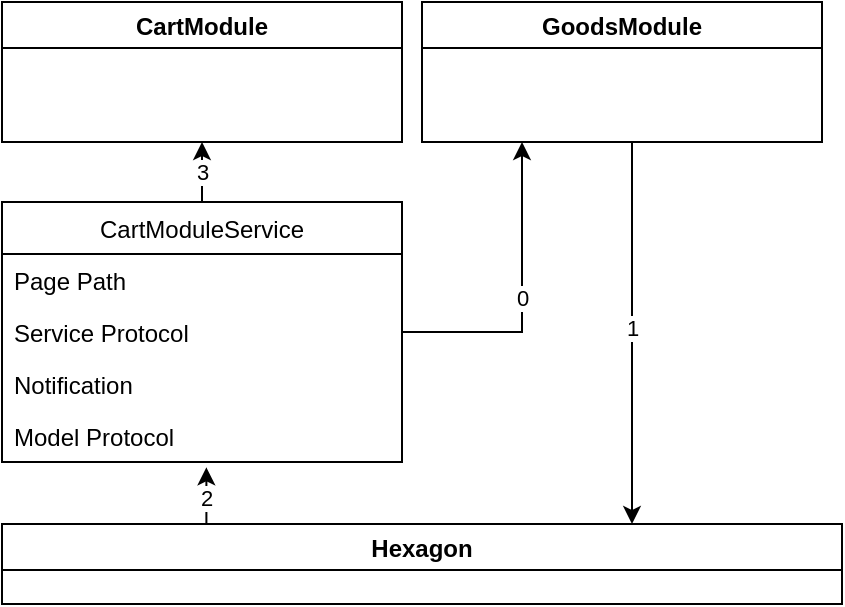 <mxfile version="14.5.4" type="github">
  <diagram id="prtHgNgQTEPvFCAcTncT" name="Page-1">
    <mxGraphModel dx="922" dy="557" grid="1" gridSize="10" guides="1" tooltips="1" connect="1" arrows="1" fold="1" page="1" pageScale="1" pageWidth="827" pageHeight="1169" math="0" shadow="0">
      <root>
        <mxCell id="0" />
        <mxCell id="1" parent="0" />
        <mxCell id="e1Ly5W4bp6qiLQLhUuAz-12" value="3" style="edgeStyle=orthogonalEdgeStyle;rounded=0;orthogonalLoop=1;jettySize=auto;html=1;exitX=0.5;exitY=0;exitDx=0;exitDy=0;entryX=0.5;entryY=1;entryDx=0;entryDy=0;" edge="1" parent="1" source="e1Ly5W4bp6qiLQLhUuAz-1" target="e1Ly5W4bp6qiLQLhUuAz-5">
          <mxGeometry relative="1" as="geometry" />
        </mxCell>
        <mxCell id="e1Ly5W4bp6qiLQLhUuAz-1" value="CartModuleService" style="swimlane;fontStyle=0;childLayout=stackLayout;horizontal=1;startSize=26;fillColor=none;horizontalStack=0;resizeParent=1;resizeParentMax=0;resizeLast=0;collapsible=1;marginBottom=0;" vertex="1" parent="1">
          <mxGeometry x="140" y="410" width="200" height="130" as="geometry" />
        </mxCell>
        <mxCell id="e1Ly5W4bp6qiLQLhUuAz-2" value="Page Path" style="text;strokeColor=none;fillColor=none;align=left;verticalAlign=top;spacingLeft=4;spacingRight=4;overflow=hidden;rotatable=0;points=[[0,0.5],[1,0.5]];portConstraint=eastwest;" vertex="1" parent="e1Ly5W4bp6qiLQLhUuAz-1">
          <mxGeometry y="26" width="200" height="26" as="geometry" />
        </mxCell>
        <mxCell id="e1Ly5W4bp6qiLQLhUuAz-3" value="Service Protocol" style="text;strokeColor=none;fillColor=none;align=left;verticalAlign=top;spacingLeft=4;spacingRight=4;overflow=hidden;rotatable=0;points=[[0,0.5],[1,0.5]];portConstraint=eastwest;" vertex="1" parent="e1Ly5W4bp6qiLQLhUuAz-1">
          <mxGeometry y="52" width="200" height="26" as="geometry" />
        </mxCell>
        <mxCell id="e1Ly5W4bp6qiLQLhUuAz-6" value="Notification" style="text;strokeColor=none;fillColor=none;align=left;verticalAlign=top;spacingLeft=4;spacingRight=4;overflow=hidden;rotatable=0;points=[[0,0.5],[1,0.5]];portConstraint=eastwest;" vertex="1" parent="e1Ly5W4bp6qiLQLhUuAz-1">
          <mxGeometry y="78" width="200" height="26" as="geometry" />
        </mxCell>
        <mxCell id="e1Ly5W4bp6qiLQLhUuAz-4" value="Model Protocol" style="text;strokeColor=none;fillColor=none;align=left;verticalAlign=top;spacingLeft=4;spacingRight=4;overflow=hidden;rotatable=0;points=[[0,0.5],[1,0.5]];portConstraint=eastwest;" vertex="1" parent="e1Ly5W4bp6qiLQLhUuAz-1">
          <mxGeometry y="104" width="200" height="26" as="geometry" />
        </mxCell>
        <mxCell id="e1Ly5W4bp6qiLQLhUuAz-5" value="CartModule" style="swimlane;" vertex="1" parent="1">
          <mxGeometry x="140" y="310" width="200" height="70" as="geometry" />
        </mxCell>
        <mxCell id="e1Ly5W4bp6qiLQLhUuAz-10" value="1" style="edgeStyle=orthogonalEdgeStyle;rounded=0;orthogonalLoop=1;jettySize=auto;html=1;exitX=0.5;exitY=1;exitDx=0;exitDy=0;entryX=0.75;entryY=0;entryDx=0;entryDy=0;" edge="1" parent="1" source="e1Ly5W4bp6qiLQLhUuAz-7" target="e1Ly5W4bp6qiLQLhUuAz-8">
          <mxGeometry relative="1" as="geometry">
            <Array as="points">
              <mxPoint x="455" y="380" />
            </Array>
          </mxGeometry>
        </mxCell>
        <mxCell id="e1Ly5W4bp6qiLQLhUuAz-7" value="GoodsModule" style="swimlane;" vertex="1" parent="1">
          <mxGeometry x="350" y="310" width="200" height="70" as="geometry" />
        </mxCell>
        <mxCell id="e1Ly5W4bp6qiLQLhUuAz-11" value="2" style="edgeStyle=orthogonalEdgeStyle;rounded=0;orthogonalLoop=1;jettySize=auto;html=1;exitX=0.25;exitY=0;exitDx=0;exitDy=0;entryX=0.511;entryY=1.103;entryDx=0;entryDy=0;entryPerimeter=0;" edge="1" parent="1" source="e1Ly5W4bp6qiLQLhUuAz-8" target="e1Ly5W4bp6qiLQLhUuAz-4">
          <mxGeometry relative="1" as="geometry" />
        </mxCell>
        <mxCell id="e1Ly5W4bp6qiLQLhUuAz-8" value="Hexagon" style="swimlane;" vertex="1" parent="1">
          <mxGeometry x="140" y="571" width="420" height="40" as="geometry" />
        </mxCell>
        <mxCell id="e1Ly5W4bp6qiLQLhUuAz-13" value="0" style="edgeStyle=orthogonalEdgeStyle;rounded=0;orthogonalLoop=1;jettySize=auto;html=1;exitX=1;exitY=0.5;exitDx=0;exitDy=0;entryX=0.25;entryY=1;entryDx=0;entryDy=0;" edge="1" parent="1" source="e1Ly5W4bp6qiLQLhUuAz-3" target="e1Ly5W4bp6qiLQLhUuAz-7">
          <mxGeometry relative="1" as="geometry" />
        </mxCell>
      </root>
    </mxGraphModel>
  </diagram>
</mxfile>

